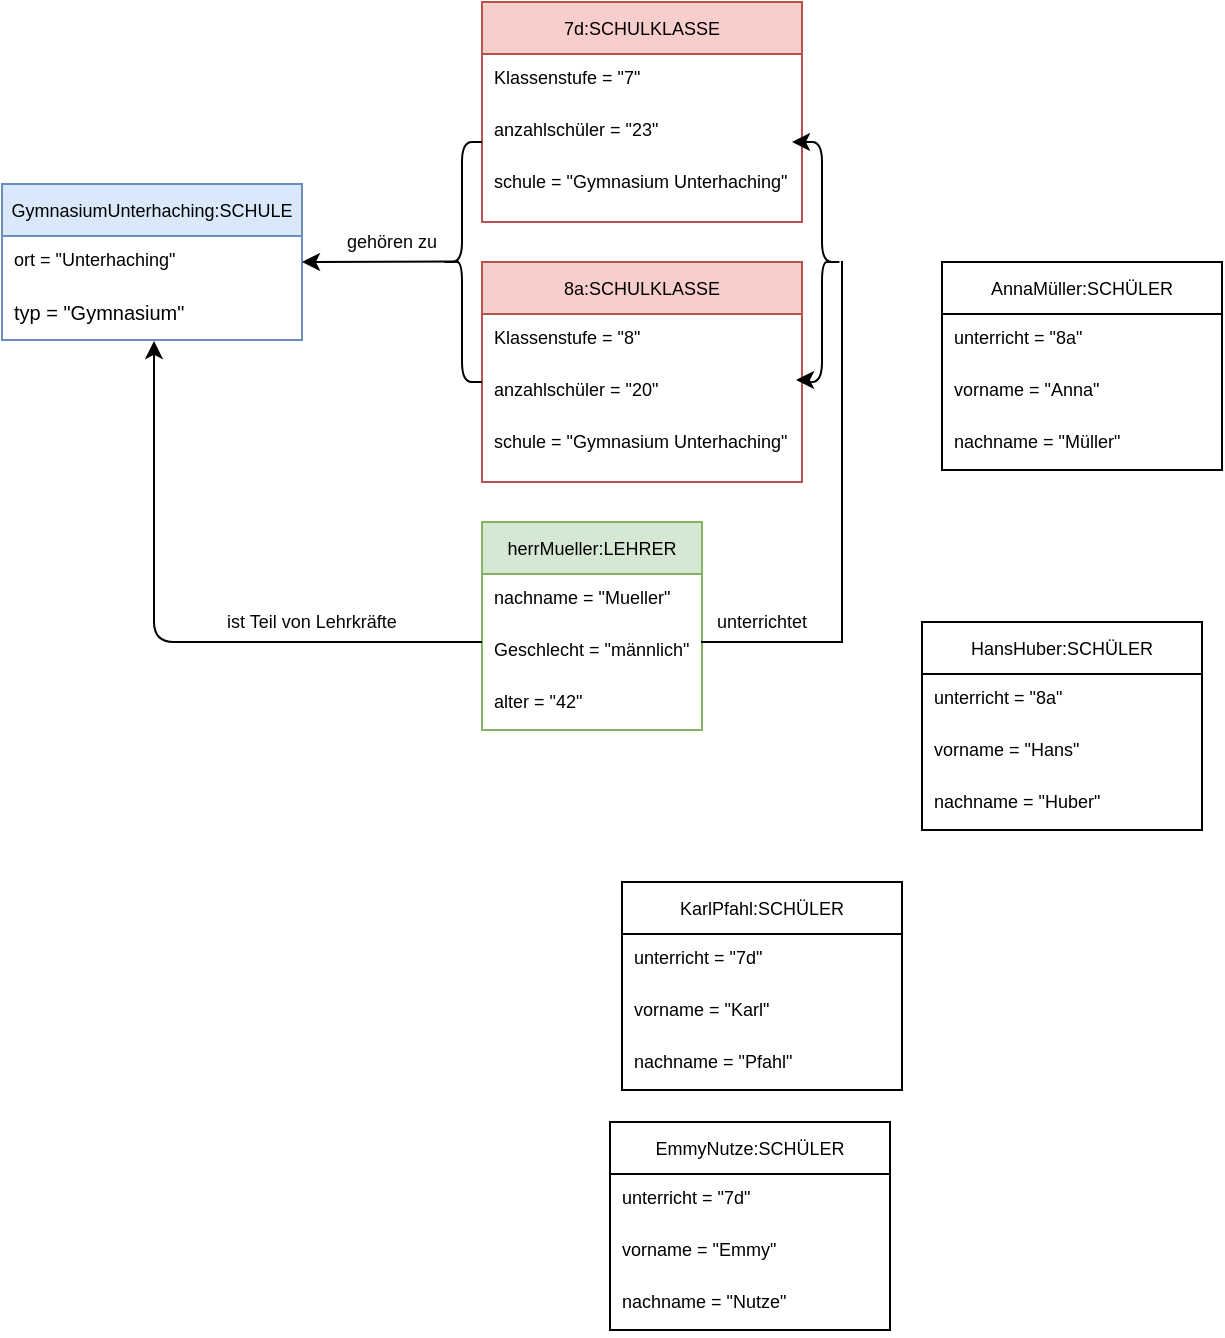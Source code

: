 <mxfile version="15.1.4" type="github">
  <diagram id="5-7OsCfyEfq5pxv2a63h" name="Page-1">
    <mxGraphModel dx="401" dy="549" grid="1" gridSize="10" guides="1" tooltips="1" connect="1" arrows="1" fold="1" page="1" pageScale="1" pageWidth="827" pageHeight="1169" math="0" shadow="0">
      <root>
        <mxCell id="0" />
        <mxCell id="1" parent="0" />
        <mxCell id="CivLYzerPq2hXrAwx3ez-29" value="herrMueller:LEHRER" style="swimlane;fontStyle=0;childLayout=stackLayout;horizontal=1;startSize=26;horizontalStack=0;resizeParent=1;resizeParentMax=0;resizeLast=0;collapsible=1;marginBottom=0;fontSize=9;fillColor=#d5e8d4;strokeColor=#82b366;" parent="1" vertex="1">
          <mxGeometry x="280" y="290" width="110" height="104" as="geometry" />
        </mxCell>
        <mxCell id="CivLYzerPq2hXrAwx3ez-30" value="nachname = &quot;Mueller&quot;" style="text;strokeColor=none;fillColor=none;align=left;verticalAlign=top;spacingLeft=4;spacingRight=4;overflow=hidden;rotatable=0;points=[[0,0.5],[1,0.5]];portConstraint=eastwest;fontSize=9;" parent="CivLYzerPq2hXrAwx3ez-29" vertex="1">
          <mxGeometry y="26" width="110" height="26" as="geometry" />
        </mxCell>
        <mxCell id="CivLYzerPq2hXrAwx3ez-31" value="Geschlecht = &quot;männlich&quot;&#xa;" style="text;strokeColor=none;fillColor=none;align=left;verticalAlign=top;spacingLeft=4;spacingRight=4;overflow=hidden;rotatable=0;points=[[0,0.5],[1,0.5]];portConstraint=eastwest;fontSize=9;" parent="CivLYzerPq2hXrAwx3ez-29" vertex="1">
          <mxGeometry y="52" width="110" height="26" as="geometry" />
        </mxCell>
        <mxCell id="CivLYzerPq2hXrAwx3ez-32" value="alter = &quot;42&quot;" style="text;strokeColor=none;fillColor=none;align=left;verticalAlign=top;spacingLeft=4;spacingRight=4;overflow=hidden;rotatable=0;points=[[0,0.5],[1,0.5]];portConstraint=eastwest;fontSize=9;" parent="CivLYzerPq2hXrAwx3ez-29" vertex="1">
          <mxGeometry y="78" width="110" height="26" as="geometry" />
        </mxCell>
        <mxCell id="Jor7bmQpNgT4sNviZq2k-1" value="7d:SCHULKLASSE" style="swimlane;fontStyle=0;childLayout=stackLayout;horizontal=1;startSize=26;horizontalStack=0;resizeParent=1;resizeParentMax=0;resizeLast=0;collapsible=1;marginBottom=0;fontSize=9;fillColor=#f8cecc;strokeColor=#b85450;" vertex="1" parent="1">
          <mxGeometry x="280" y="30" width="160" height="110" as="geometry" />
        </mxCell>
        <mxCell id="Jor7bmQpNgT4sNviZq2k-2" value="Klassenstufe = &quot;7&quot;" style="text;strokeColor=none;fillColor=none;align=left;verticalAlign=top;spacingLeft=4;spacingRight=4;overflow=hidden;rotatable=0;points=[[0,0.5],[1,0.5]];portConstraint=eastwest;fontSize=9;" vertex="1" parent="Jor7bmQpNgT4sNviZq2k-1">
          <mxGeometry y="26" width="160" height="26" as="geometry" />
        </mxCell>
        <mxCell id="Jor7bmQpNgT4sNviZq2k-3" value="anzahlschüler = &quot;23&quot;" style="text;strokeColor=none;fillColor=none;align=left;verticalAlign=top;spacingLeft=4;spacingRight=4;overflow=hidden;rotatable=0;points=[[0,0.5],[1,0.5]];portConstraint=eastwest;fontSize=9;" vertex="1" parent="Jor7bmQpNgT4sNviZq2k-1">
          <mxGeometry y="52" width="160" height="26" as="geometry" />
        </mxCell>
        <mxCell id="Jor7bmQpNgT4sNviZq2k-4" value="schule = &quot;Gymnasium Unterhaching&quot;" style="text;strokeColor=none;fillColor=none;align=left;verticalAlign=top;spacingLeft=4;spacingRight=4;overflow=hidden;rotatable=0;points=[[0,0.5],[1,0.5]];portConstraint=eastwest;fontSize=9;" vertex="1" parent="Jor7bmQpNgT4sNviZq2k-1">
          <mxGeometry y="78" width="160" height="32" as="geometry" />
        </mxCell>
        <mxCell id="Jor7bmQpNgT4sNviZq2k-6" value="8a:SCHULKLASSE" style="swimlane;fontStyle=0;childLayout=stackLayout;horizontal=1;startSize=26;horizontalStack=0;resizeParent=1;resizeParentMax=0;resizeLast=0;collapsible=1;marginBottom=0;fontSize=9;fillColor=#f8cecc;strokeColor=#b85450;" vertex="1" parent="1">
          <mxGeometry x="280" y="160" width="160" height="110" as="geometry" />
        </mxCell>
        <mxCell id="Jor7bmQpNgT4sNviZq2k-7" value="Klassenstufe = &quot;8&quot;" style="text;strokeColor=none;fillColor=none;align=left;verticalAlign=top;spacingLeft=4;spacingRight=4;overflow=hidden;rotatable=0;points=[[0,0.5],[1,0.5]];portConstraint=eastwest;fontSize=9;" vertex="1" parent="Jor7bmQpNgT4sNviZq2k-6">
          <mxGeometry y="26" width="160" height="26" as="geometry" />
        </mxCell>
        <mxCell id="Jor7bmQpNgT4sNviZq2k-8" value="anzahlschüler = &quot;20&quot;" style="text;strokeColor=none;fillColor=none;align=left;verticalAlign=top;spacingLeft=4;spacingRight=4;overflow=hidden;rotatable=0;points=[[0,0.5],[1,0.5]];portConstraint=eastwest;fontSize=9;" vertex="1" parent="Jor7bmQpNgT4sNviZq2k-6">
          <mxGeometry y="52" width="160" height="26" as="geometry" />
        </mxCell>
        <mxCell id="Jor7bmQpNgT4sNviZq2k-9" value="schule = &quot;Gymnasium Unterhaching&quot;" style="text;strokeColor=none;fillColor=none;align=left;verticalAlign=top;spacingLeft=4;spacingRight=4;overflow=hidden;rotatable=0;points=[[0,0.5],[1,0.5]];portConstraint=eastwest;fontSize=9;" vertex="1" parent="Jor7bmQpNgT4sNviZq2k-6">
          <mxGeometry y="78" width="160" height="32" as="geometry" />
        </mxCell>
        <mxCell id="Jor7bmQpNgT4sNviZq2k-10" value="AnnaMüller:SCHÜLER" style="swimlane;fontStyle=0;childLayout=stackLayout;horizontal=1;startSize=26;horizontalStack=0;resizeParent=1;resizeParentMax=0;resizeLast=0;collapsible=1;marginBottom=0;fontSize=9;" vertex="1" parent="1">
          <mxGeometry x="510" y="160" width="140" height="104" as="geometry" />
        </mxCell>
        <mxCell id="Jor7bmQpNgT4sNviZq2k-11" value="unterricht = &quot;8a&quot;" style="text;strokeColor=none;fillColor=none;align=left;verticalAlign=top;spacingLeft=4;spacingRight=4;overflow=hidden;rotatable=0;points=[[0,0.5],[1,0.5]];portConstraint=eastwest;fontSize=9;" vertex="1" parent="Jor7bmQpNgT4sNviZq2k-10">
          <mxGeometry y="26" width="140" height="26" as="geometry" />
        </mxCell>
        <mxCell id="Jor7bmQpNgT4sNviZq2k-12" value="vorname = &quot;Anna&quot;" style="text;strokeColor=none;fillColor=none;align=left;verticalAlign=top;spacingLeft=4;spacingRight=4;overflow=hidden;rotatable=0;points=[[0,0.5],[1,0.5]];portConstraint=eastwest;fontSize=9;" vertex="1" parent="Jor7bmQpNgT4sNviZq2k-10">
          <mxGeometry y="52" width="140" height="26" as="geometry" />
        </mxCell>
        <mxCell id="Jor7bmQpNgT4sNviZq2k-13" value="nachname = &quot;Müller&quot;" style="text;strokeColor=none;fillColor=none;align=left;verticalAlign=top;spacingLeft=4;spacingRight=4;overflow=hidden;rotatable=0;points=[[0,0.5],[1,0.5]];portConstraint=eastwest;fontSize=9;" vertex="1" parent="Jor7bmQpNgT4sNviZq2k-10">
          <mxGeometry y="78" width="140" height="26" as="geometry" />
        </mxCell>
        <mxCell id="Jor7bmQpNgT4sNviZq2k-14" value="HansHuber:SCHÜLER" style="swimlane;fontStyle=0;childLayout=stackLayout;horizontal=1;startSize=26;horizontalStack=0;resizeParent=1;resizeParentMax=0;resizeLast=0;collapsible=1;marginBottom=0;fontSize=9;" vertex="1" parent="1">
          <mxGeometry x="500" y="340" width="140" height="104" as="geometry" />
        </mxCell>
        <mxCell id="Jor7bmQpNgT4sNviZq2k-15" value="unterricht = &quot;8a&quot;" style="text;strokeColor=none;fillColor=none;align=left;verticalAlign=top;spacingLeft=4;spacingRight=4;overflow=hidden;rotatable=0;points=[[0,0.5],[1,0.5]];portConstraint=eastwest;fontSize=9;" vertex="1" parent="Jor7bmQpNgT4sNviZq2k-14">
          <mxGeometry y="26" width="140" height="26" as="geometry" />
        </mxCell>
        <mxCell id="Jor7bmQpNgT4sNviZq2k-16" value="vorname = &quot;Hans&quot;" style="text;strokeColor=none;fillColor=none;align=left;verticalAlign=top;spacingLeft=4;spacingRight=4;overflow=hidden;rotatable=0;points=[[0,0.5],[1,0.5]];portConstraint=eastwest;fontSize=9;" vertex="1" parent="Jor7bmQpNgT4sNviZq2k-14">
          <mxGeometry y="52" width="140" height="26" as="geometry" />
        </mxCell>
        <mxCell id="Jor7bmQpNgT4sNviZq2k-17" value="nachname = &quot;Huber&quot;" style="text;strokeColor=none;fillColor=none;align=left;verticalAlign=top;spacingLeft=4;spacingRight=4;overflow=hidden;rotatable=0;points=[[0,0.5],[1,0.5]];portConstraint=eastwest;fontSize=9;" vertex="1" parent="Jor7bmQpNgT4sNviZq2k-14">
          <mxGeometry y="78" width="140" height="26" as="geometry" />
        </mxCell>
        <mxCell id="Jor7bmQpNgT4sNviZq2k-18" value="KarlPfahl:SCHÜLER" style="swimlane;fontStyle=0;childLayout=stackLayout;horizontal=1;startSize=26;horizontalStack=0;resizeParent=1;resizeParentMax=0;resizeLast=0;collapsible=1;marginBottom=0;fontSize=9;" vertex="1" parent="1">
          <mxGeometry x="350" y="470" width="140" height="104" as="geometry" />
        </mxCell>
        <mxCell id="Jor7bmQpNgT4sNviZq2k-19" value="unterricht = &quot;7d&quot;" style="text;strokeColor=none;fillColor=none;align=left;verticalAlign=top;spacingLeft=4;spacingRight=4;overflow=hidden;rotatable=0;points=[[0,0.5],[1,0.5]];portConstraint=eastwest;fontSize=9;" vertex="1" parent="Jor7bmQpNgT4sNviZq2k-18">
          <mxGeometry y="26" width="140" height="26" as="geometry" />
        </mxCell>
        <mxCell id="Jor7bmQpNgT4sNviZq2k-20" value="vorname = &quot;Karl&quot;" style="text;strokeColor=none;fillColor=none;align=left;verticalAlign=top;spacingLeft=4;spacingRight=4;overflow=hidden;rotatable=0;points=[[0,0.5],[1,0.5]];portConstraint=eastwest;fontSize=9;" vertex="1" parent="Jor7bmQpNgT4sNviZq2k-18">
          <mxGeometry y="52" width="140" height="26" as="geometry" />
        </mxCell>
        <mxCell id="Jor7bmQpNgT4sNviZq2k-21" value="nachname = &quot;Pfahl&quot;" style="text;strokeColor=none;fillColor=none;align=left;verticalAlign=top;spacingLeft=4;spacingRight=4;overflow=hidden;rotatable=0;points=[[0,0.5],[1,0.5]];portConstraint=eastwest;fontSize=9;" vertex="1" parent="Jor7bmQpNgT4sNviZq2k-18">
          <mxGeometry y="78" width="140" height="26" as="geometry" />
        </mxCell>
        <mxCell id="Jor7bmQpNgT4sNviZq2k-22" value="EmmyNutze:SCHÜLER" style="swimlane;fontStyle=0;childLayout=stackLayout;horizontal=1;startSize=26;horizontalStack=0;resizeParent=1;resizeParentMax=0;resizeLast=0;collapsible=1;marginBottom=0;fontSize=9;" vertex="1" parent="1">
          <mxGeometry x="344" y="590" width="140" height="104" as="geometry" />
        </mxCell>
        <mxCell id="Jor7bmQpNgT4sNviZq2k-23" value="unterricht = &quot;7d&quot;" style="text;strokeColor=none;fillColor=none;align=left;verticalAlign=top;spacingLeft=4;spacingRight=4;overflow=hidden;rotatable=0;points=[[0,0.5],[1,0.5]];portConstraint=eastwest;fontSize=9;" vertex="1" parent="Jor7bmQpNgT4sNviZq2k-22">
          <mxGeometry y="26" width="140" height="26" as="geometry" />
        </mxCell>
        <mxCell id="Jor7bmQpNgT4sNviZq2k-24" value="vorname = &quot;Emmy&quot;" style="text;strokeColor=none;fillColor=none;align=left;verticalAlign=top;spacingLeft=4;spacingRight=4;overflow=hidden;rotatable=0;points=[[0,0.5],[1,0.5]];portConstraint=eastwest;fontSize=9;" vertex="1" parent="Jor7bmQpNgT4sNviZq2k-22">
          <mxGeometry y="52" width="140" height="26" as="geometry" />
        </mxCell>
        <mxCell id="Jor7bmQpNgT4sNviZq2k-25" value="nachname = &quot;Nutze&quot;" style="text;strokeColor=none;fillColor=none;align=left;verticalAlign=top;spacingLeft=4;spacingRight=4;overflow=hidden;rotatable=0;points=[[0,0.5],[1,0.5]];portConstraint=eastwest;fontSize=9;" vertex="1" parent="Jor7bmQpNgT4sNviZq2k-22">
          <mxGeometry y="78" width="140" height="26" as="geometry" />
        </mxCell>
        <mxCell id="Jor7bmQpNgT4sNviZq2k-37" value="GymnasiumUnterhaching:SCHULE" style="swimlane;fontStyle=0;childLayout=stackLayout;horizontal=1;startSize=26;horizontalStack=0;resizeParent=1;resizeParentMax=0;resizeLast=0;collapsible=1;marginBottom=0;fontSize=9;fillColor=#dae8fc;strokeColor=#6c8ebf;" vertex="1" parent="1">
          <mxGeometry x="40" y="121" width="150" height="78" as="geometry" />
        </mxCell>
        <mxCell id="Jor7bmQpNgT4sNviZq2k-38" value="ort = &quot;Unterhaching&quot;" style="text;strokeColor=none;fillColor=none;align=left;verticalAlign=top;spacingLeft=4;spacingRight=4;overflow=hidden;rotatable=0;points=[[0,0.5],[1,0.5]];portConstraint=eastwest;fontSize=9;" vertex="1" parent="Jor7bmQpNgT4sNviZq2k-37">
          <mxGeometry y="26" width="150" height="26" as="geometry" />
        </mxCell>
        <mxCell id="Jor7bmQpNgT4sNviZq2k-39" value="typ = &quot;Gymnasium&quot;" style="text;strokeColor=none;fillColor=none;align=left;verticalAlign=top;spacingLeft=4;spacingRight=4;overflow=hidden;rotatable=0;points=[[0,0.5],[1,0.5]];portConstraint=eastwest;fontSize=10;" vertex="1" parent="Jor7bmQpNgT4sNviZq2k-37">
          <mxGeometry y="52" width="150" height="26" as="geometry" />
        </mxCell>
        <mxCell id="Jor7bmQpNgT4sNviZq2k-55" value="" style="shape=curlyBracket;whiteSpace=wrap;html=1;rounded=1;fontSize=10;fontColor=#080506;" vertex="1" parent="1">
          <mxGeometry x="260" y="100" width="20" height="120" as="geometry" />
        </mxCell>
        <mxCell id="Jor7bmQpNgT4sNviZq2k-56" value="" style="endArrow=classic;html=1;fontSize=10;fontColor=#080506;entryX=1;entryY=0.5;entryDx=0;entryDy=0;exitX=0.42;exitY=0.498;exitDx=0;exitDy=0;exitPerimeter=0;" edge="1" parent="1" source="Jor7bmQpNgT4sNviZq2k-55" target="Jor7bmQpNgT4sNviZq2k-38">
          <mxGeometry width="50" height="50" relative="1" as="geometry">
            <mxPoint x="260" y="230" as="sourcePoint" />
            <mxPoint x="300" y="180" as="targetPoint" />
          </mxGeometry>
        </mxCell>
        <mxCell id="Jor7bmQpNgT4sNviZq2k-57" value="gehören zu" style="text;html=1;strokeColor=none;fillColor=none;align=center;verticalAlign=middle;whiteSpace=wrap;rounded=0;fontSize=9;fontColor=#080506;" vertex="1" parent="1">
          <mxGeometry x="210" y="140" width="50" height="20" as="geometry" />
        </mxCell>
        <mxCell id="Jor7bmQpNgT4sNviZq2k-64" value="" style="edgeStyle=elbowEdgeStyle;elbow=horizontal;endArrow=classic;html=1;fontSize=9;fontColor=#080506;entryX=0.507;entryY=1.019;entryDx=0;entryDy=0;entryPerimeter=0;" edge="1" parent="1" source="CivLYzerPq2hXrAwx3ez-31" target="Jor7bmQpNgT4sNviZq2k-39">
          <mxGeometry width="50" height="50" relative="1" as="geometry">
            <mxPoint x="190" y="350" as="sourcePoint" />
            <mxPoint x="140" y="350" as="targetPoint" />
            <Array as="points">
              <mxPoint x="116" y="350" />
              <mxPoint x="113" y="260" />
            </Array>
          </mxGeometry>
        </mxCell>
        <mxCell id="Jor7bmQpNgT4sNviZq2k-66" value="ist Teil von Lehrkräfte" style="text;html=1;strokeColor=none;fillColor=none;align=center;verticalAlign=middle;whiteSpace=wrap;rounded=0;fontSize=9;fontColor=#080506;" vertex="1" parent="1">
          <mxGeometry x="150" y="330" width="90" height="20" as="geometry" />
        </mxCell>
        <mxCell id="Jor7bmQpNgT4sNviZq2k-67" value="" style="shape=curlyBracket;whiteSpace=wrap;html=1;rounded=1;flipH=1;fontSize=9;fontColor=#080506;" vertex="1" parent="1">
          <mxGeometry x="440" y="100" width="20" height="120" as="geometry" />
        </mxCell>
        <mxCell id="Jor7bmQpNgT4sNviZq2k-73" value="" style="shape=partialRectangle;whiteSpace=wrap;html=1;top=0;left=0;fillColor=none;fontSize=9;fontColor=#080506;" vertex="1" parent="1">
          <mxGeometry x="390" y="160" width="70" height="190" as="geometry" />
        </mxCell>
        <mxCell id="Jor7bmQpNgT4sNviZq2k-75" value="" style="endArrow=classic;html=1;fontSize=9;fontColor=#080506;exitX=0.5;exitY=0;exitDx=0;exitDy=0;" edge="1" parent="1">
          <mxGeometry width="50" height="50" relative="1" as="geometry">
            <mxPoint x="440" y="100" as="sourcePoint" />
            <mxPoint x="435" y="100" as="targetPoint" />
            <Array as="points" />
          </mxGeometry>
        </mxCell>
        <mxCell id="Jor7bmQpNgT4sNviZq2k-76" value="" style="endArrow=classic;html=1;fontSize=9;fontColor=#080506;exitX=0.5;exitY=0;exitDx=0;exitDy=0;" edge="1" parent="1">
          <mxGeometry width="50" height="50" relative="1" as="geometry">
            <mxPoint x="442" y="219" as="sourcePoint" />
            <mxPoint x="437" y="219" as="targetPoint" />
            <Array as="points" />
          </mxGeometry>
        </mxCell>
        <mxCell id="Jor7bmQpNgT4sNviZq2k-77" value="unterrichtet" style="text;html=1;strokeColor=none;fillColor=none;align=center;verticalAlign=middle;whiteSpace=wrap;rounded=0;fontSize=9;fontColor=#080506;" vertex="1" parent="1">
          <mxGeometry x="400" y="330" width="40" height="20" as="geometry" />
        </mxCell>
      </root>
    </mxGraphModel>
  </diagram>
</mxfile>
